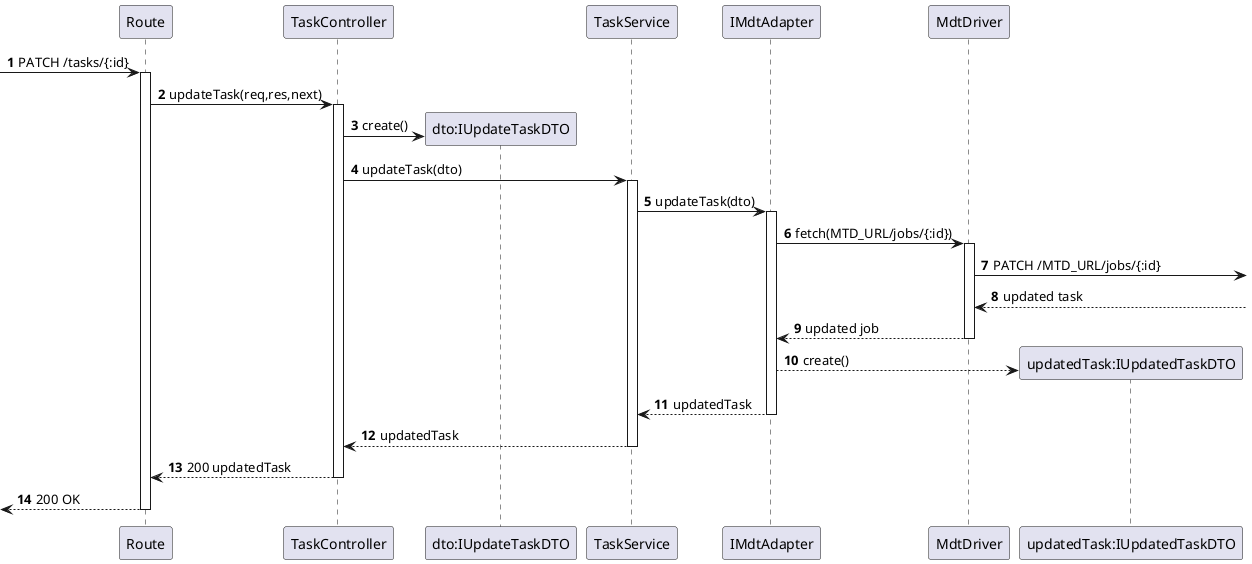 @startuml
autonumber

participant "Route" as r
participant "TaskController" as ctrl
participant "dto:IUpdateTaskDTO" as dto_in
participant "TaskService" as svc

participant "IMdtAdapter" as repo
participant "MdtDriver" as http

participant "updatedTask:IUpdatedTaskDTO" as dto_out

[-> r:  PATCH /tasks/{:id}
    activate r
        r -> ctrl : updateTask(req,res,next)
            activate ctrl
                ctrl -> dto_in ** : create()
                ctrl -> svc : updateTask(dto)

                activate svc
                    svc -> repo : updateTask(dto)

                    activate repo
                        repo -> http : fetch(MTD_URL/jobs/{:id})
                        activate http
                            http ->] : PATCH /MTD_URL/jobs/{:id}
                            http <--] : updated task
                            http --> repo : updated job
                        deactivate http

                        repo --> dto_out** : create()
                        repo --> svc : updatedTask
                    deactivate repo

                    svc --> ctrl : updatedTask
                deactivate svc

                ctrl --> r : 200 updatedTask
            deactivate ctrl
    [<--r : 200 OK
deactivate r

@enduml
